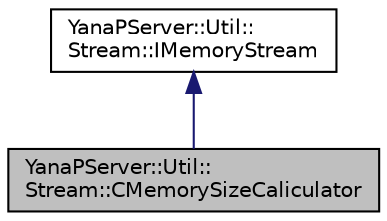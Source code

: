 digraph "YanaPServer::Util::Stream::CMemorySizeCaliculator"
{
  edge [fontname="Helvetica",fontsize="10",labelfontname="Helvetica",labelfontsize="10"];
  node [fontname="Helvetica",fontsize="10",shape=record];
  Node0 [label="YanaPServer::Util::\lStream::CMemorySizeCaliculator",height=0.2,width=0.4,color="black", fillcolor="grey75", style="filled", fontcolor="black"];
  Node1 -> Node0 [dir="back",color="midnightblue",fontsize="10",style="solid",fontname="Helvetica"];
  Node1 [label="YanaPServer::Util::\lStream::IMemoryStream",height=0.2,width=0.4,color="black", fillcolor="white", style="filled",URL="$class_yana_p_server_1_1_util_1_1_stream_1_1_i_memory_stream.html",tooltip="メモリストリーム "];
}
